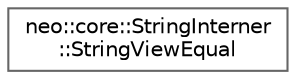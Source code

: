 digraph "Graphical Class Hierarchy"
{
 // LATEX_PDF_SIZE
  bgcolor="transparent";
  edge [fontname=Helvetica,fontsize=10,labelfontname=Helvetica,labelfontsize=10];
  node [fontname=Helvetica,fontsize=10,shape=box,height=0.2,width=0.4];
  rankdir="LR";
  Node0 [id="Node000000",label="neo::core::StringInterner\l::StringViewEqual",height=0.2,width=0.4,color="grey40", fillcolor="white", style="filled",URL="$structneo_1_1core_1_1_string_interner_1_1_string_view_equal.html",tooltip=" "];
}
